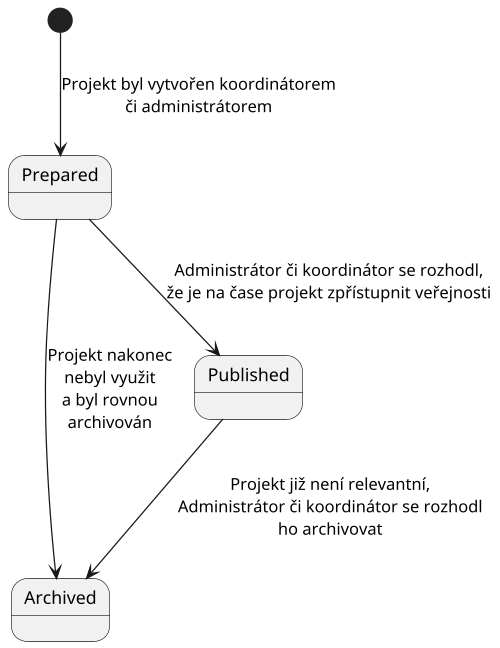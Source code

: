 @startuml
'https://plantuml.com/state-diagram

scale 500 width
[*] --> Prepared : Projekt byl vytvořen koordinátorem\nči administrátorem
Prepared --> Published : Administrátor či koordinátor se rozhodl,\nže je na čase projekt zpřístupnit veřejnosti
Prepared -> Archived: Projekt nakonec\nnebyl využit\na byl rovnou\narchivován
Published --> Archived : Projekt již není relevantní,\nAdministrátor či koordinátor se rozhodl\nho archivovat
@enduml